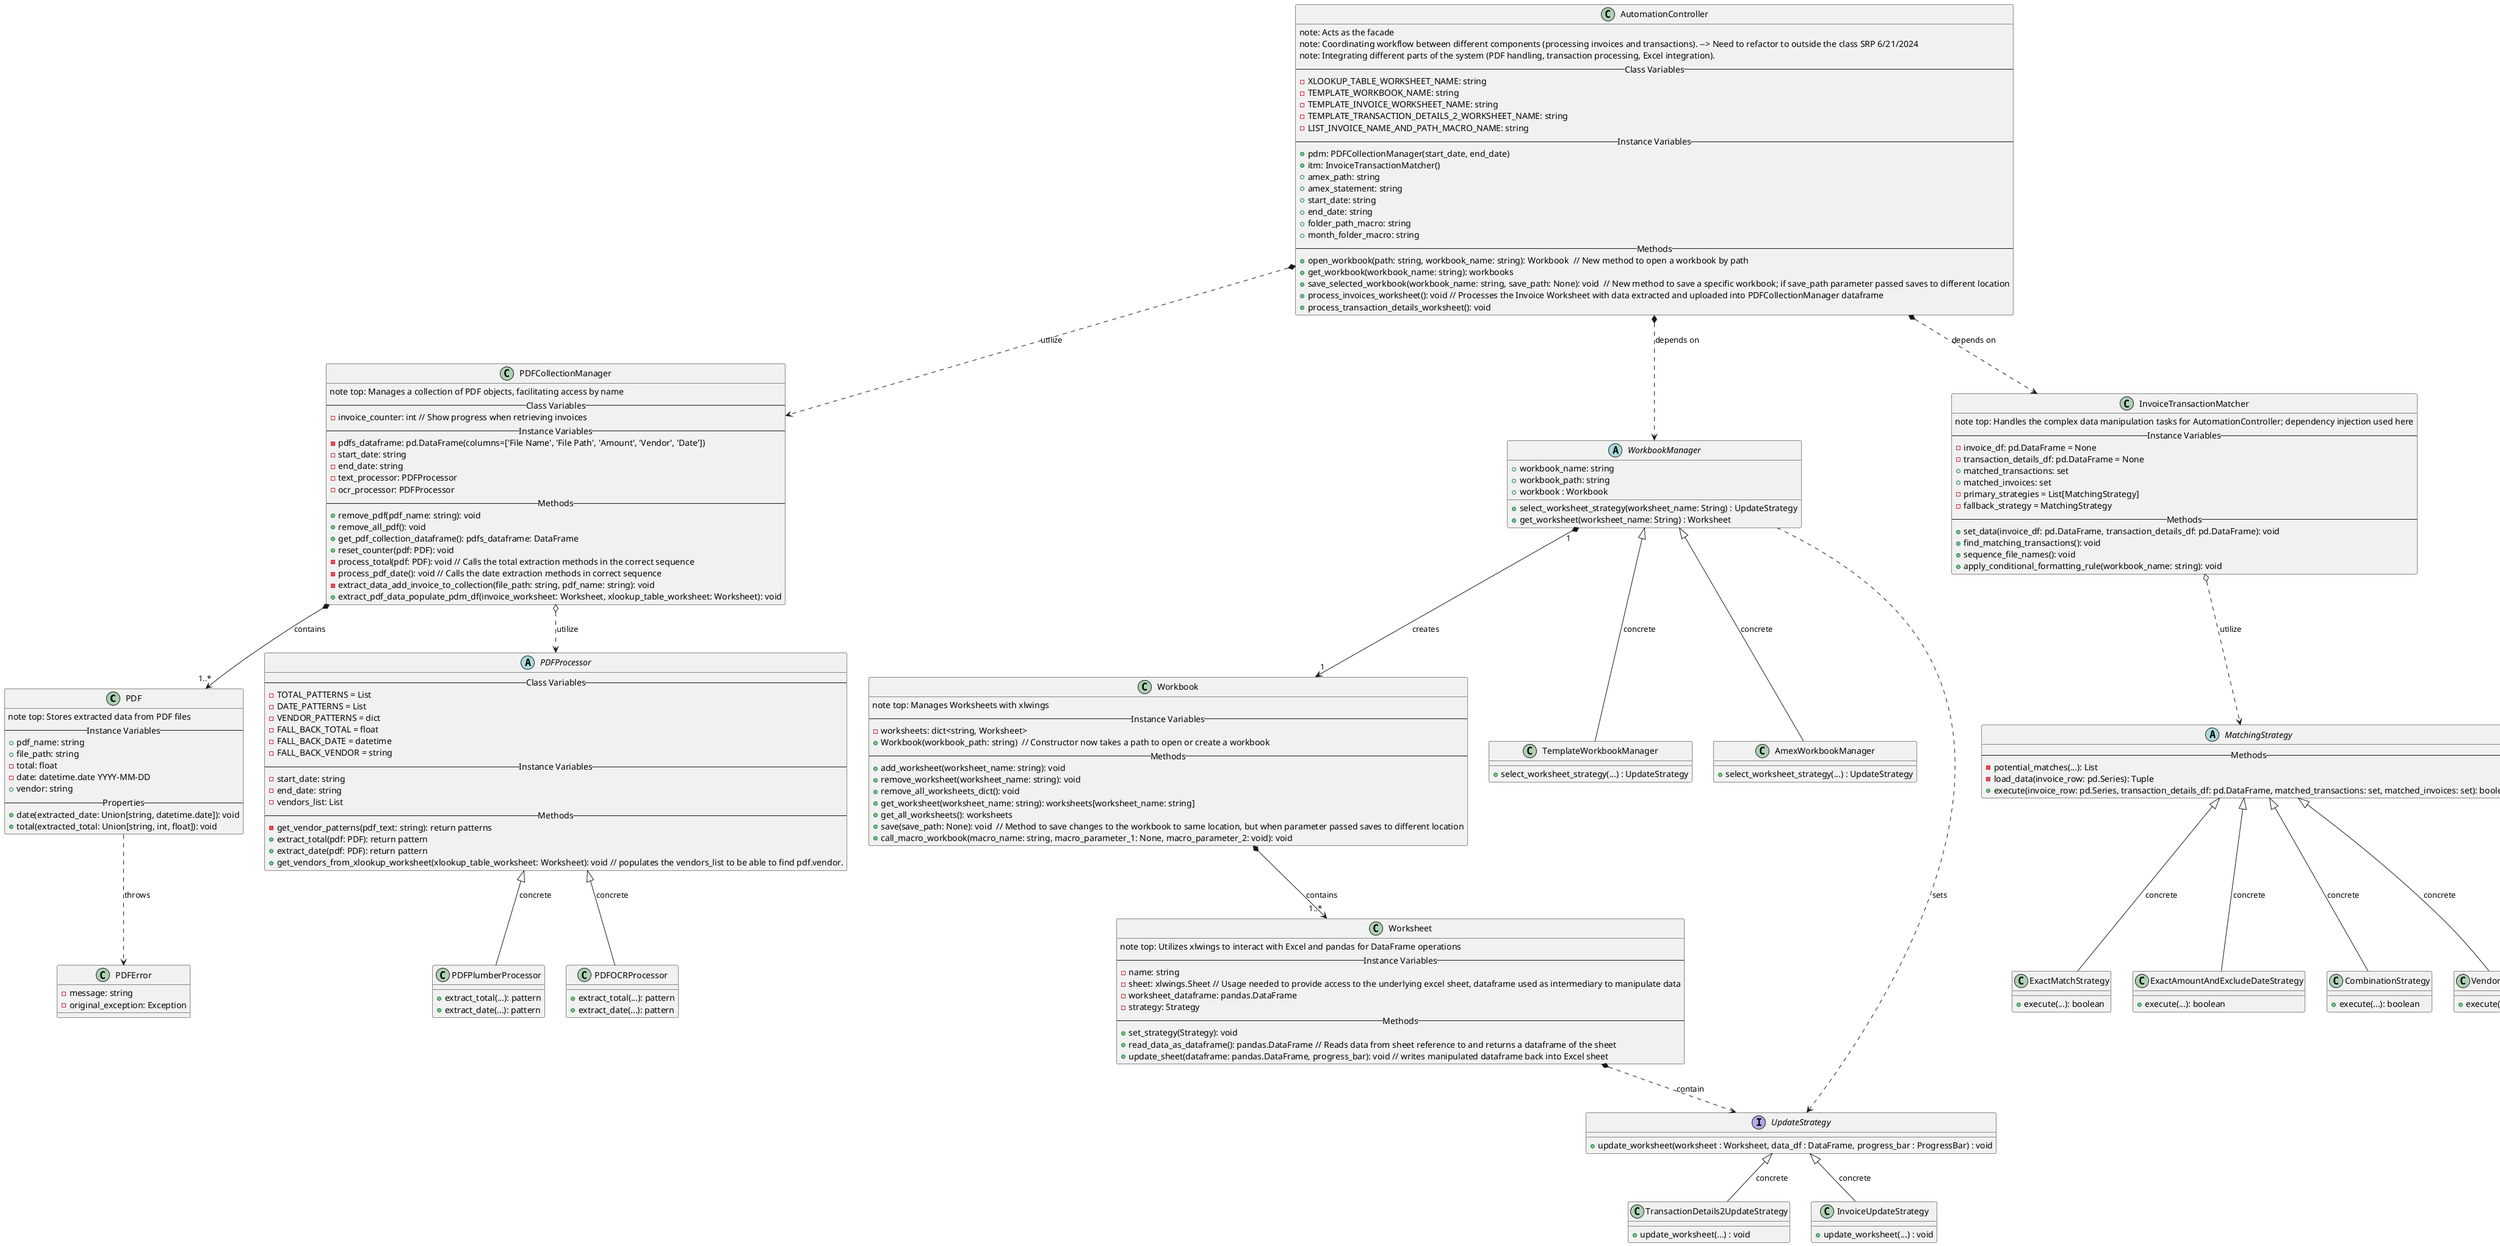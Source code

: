@startuml
'https://plantuml.com/class-diagram

class PDF {
    note top: Stores extracted data from PDF files
    -- Instance Variables --
    + pdf_name: string
    + file_path: string
    - total: float
    - date: datetime.date YYYY-MM-DD
    + vendor: string
    -- Properties--
    + date(extracted_date: Union[string, datetime.date]): void
    + total(extracted_total: Union[string, int, float]): void
}

class PDFError {
    -message: string
    -original_exception: Exception
}

class PDFCollectionManager {
    note top: Manages a collection of PDF objects, facilitating access by name
    -- Class Variables --
    - invoice_counter: int // Show progress when retrieving invoices
    -- Instance Variables --
    - pdfs_dataframe: pd.DataFrame(columns=['File Name', 'File Path', 'Amount', 'Vendor', 'Date'])
    - start_date: string
    - end_date: string
    - text_processor: PDFProcessor
    - ocr_processor: PDFProcessor
    -- Methods --
    + remove_pdf(pdf_name: string): void
    + remove_all_pdf(): void
    + get_pdf_collection_dataframe(): pdfs_dataframe: DataFrame
    + reset_counter(pdf: PDF): void
    - process_total(pdf: PDF): void // Calls the total extraction methods in the correct sequence
    - process_pdf_date(): void // Calls the date extraction methods in correct sequence
    - extract_data_add_invoice_to_collection(file_path: string, pdf_name: string): void
    + extract_pdf_data_populate_pdm_df(invoice_worksheet: Worksheet, xlookup_table_worksheet: Worksheet): void
}

abstract PDFProcessor {
    -- Class Variables --
    - TOTAL_PATTERNS = List
    - DATE_PATTERNS = List
    - VENDOR_PATTERNS = dict
    - FALL_BACK_TOTAL = float
    - FALL_BACK_DATE = datetime
    - FALL_BACK_VENDOR = string
    -- Instance Variables --
    - start_date: string
    - end_date: string
    - vendors_list: List
    -- Methods --
    - get_vendor_patterns(pdf_text: string): return patterns
    + extract_total(pdf: PDF): return pattern
    + extract_date(pdf: PDF): return pattern
    + get_vendors_from_xlookup_worksheet(xlookup_table_worksheet: Worksheet): void // populates the vendors_list to be able to find pdf.vendor.
}

class PDFPlumberProcessor {
    + extract_total(...): pattern
    + extract_date(...): pattern
}

class PDFOCRProcessor {
    + extract_total(...): pattern
    + extract_date(...): pattern
}

class Worksheet {
    note top: Utilizes xlwings to interact with Excel and pandas for DataFrame operations
    -- Instance Variables --
    - name: string
    - sheet: xlwings.Sheet // Usage needed to provide access to the underlying excel sheet, dataframe used as intermediary to manipulate data
    - worksheet_dataframe: pandas.DataFrame
    - strategy: Strategy
    -- Methods --
    + set_strategy(Strategy): void
    + read_data_as_dataframe(): pandas.DataFrame // Reads data from sheet reference to and returns a dataframe of the sheet
    + update_sheet(dataframe: pandas.DataFrame, progress_bar): void // writes manipulated dataframe back into Excel sheet
}

class Workbook {
    note top: Manages Worksheets with xlwings
    -- Instance Variables --
    - worksheets: dict<string, Worksheet>
    + Workbook(workbook_path: string)  // Constructor now takes a path to open or create a workbook
    -- Methods --
    + add_worksheet(worksheet_name: string): void
    + remove_worksheet(worksheet_name: string): void
    + remove_all_worksheets_dict(): void
    + get_worksheet(worksheet_name: string): worksheets[worksheet_name: string]
    + get_all_worksheets(): worksheets
    + save(save_path: None): void  // Method to save changes to the workbook to same location, but when parameter passed saves to different location
    + call_macro_workbook(macro_name: string, macro_parameter_1: None, macro_parameter_2: void): void
}

abstract class WorkbookManager {
    + workbook_name: string
    + workbook_path: string
    + workbook : Workbook
    + select_worksheet_strategy(worksheet_name: String) : UpdateStrategy
    + get_worksheet(worksheet_name: String) : Worksheet
}

class TemplateWorkbookManager{
    + select_worksheet_strategy(...) : UpdateStrategy
}

class AmexWorkbookManager{
    + select_worksheet_strategy(...) : UpdateStrategy
}

interface UpdateStrategy {
    + update_worksheet(worksheet : Worksheet, data_df : DataFrame, progress_bar : ProgressBar) : void
}

class TransactionDetails2UpdateStrategy{
    + update_worksheet(...) : void
}

class InvoiceUpdateStrategy{
    + update_worksheet(...) : void
}


class InvoiceTransactionMatcher {
    note top: Handles the complex data manipulation tasks for AutomationController; dependency injection used here
   -- Instance Variables --
   - invoice_df: pd.DataFrame = None
   - transaction_details_df: pd.DataFrame = None
   + matched_transactions: set
   + matched_invoices: set
   - primary_strategies = List[MatchingStrategy]
   - fallback_strategy = MatchingStrategy
   -- Methods --
   + set_data(invoice_df: pd.DataFrame, transaction_details_df: pd.DataFrame): void
   + find_matching_transactions(): void
   + sequence_file_names(): void
   + apply_conditional_formatting_rule(workbook_name: string): void
}

abstract MatchingStrategy {
    -- Methods --
    - potential_matches(...): List
    - load_data(invoice_row: pd.Series): Tuple
    + execute(invoice_row: pd.Series, transaction_details_df: pd.DataFrame, matched_transactions: set, matched_invoices: set): boolean
}

class ExactMatchStrategy {
    + execute(...): boolean
}

class ExactAmountAndExcludeDateStrategy {
    + execute(...): boolean
}

class CombinationStrategy {
    + execute(...): boolean
}

class VendorOnlyStrategy {
    + execute(...): boolean
}

class AutomationController {
    note: Acts as the facade
    note: Coordinating workflow between different components (processing invoices and transactions). --> Need to refactor to outside the class SRP 6/21/2024
    note: Integrating different parts of the system (PDF handling, transaction processing, Excel integration).
    -- Class Variables --
    - XLOOKUP_TABLE_WORKSHEET_NAME: string
    - TEMPLATE_WORKBOOK_NAME: string
    - TEMPLATE_INVOICE_WORKSHEET_NAME: string
    - TEMPLATE_TRANSACTION_DETAILS_2_WORKSHEET_NAME: string
    - LIST_INVOICE_NAME_AND_PATH_MACRO_NAME: string
    -- Instance Variables --
'    + workbooks_dict: dict<string, Workbook>
    + pdm: PDFCollectionManager(start_date, end_date)
    + itm: InvoiceTransactionMatcher()
    + amex_path: string
    + amex_statement: string
    + start_date: string
    + end_date: string
    + folder_path_macro: string
    + month_folder_macro: string
    -- Methods --
    + open_workbook(path: string, workbook_name: string): Workbook  // New method to open a workbook by path
    + get_workbook(workbook_name: string): workbooks
    + save_selected_workbook(workbook_name: string, save_path: None): void  // New method to save a specific workbook; if save_path parameter passed saves to different location
    + process_invoices_worksheet(): void // Processes the Invoice Worksheet with data extracted and uploaded into PDFCollectionManager dataframe
    + process_transaction_details_worksheet(): void
}

Workbook *--> "1..*" Worksheet : contains

PDF ..> PDFError : throws

PDFCollectionManager *--> "1..*" PDF : contains
PDFCollectionManager o..> PDFProcessor : utilize

AutomationController *..> InvoiceTransactionMatcher : depends on
AutomationController *..> WorkbookManager : depends on
AutomationController *..> PDFCollectionManager : utilize

MatchingStrategy <|-- ExactMatchStrategy : concrete
MatchingStrategy <|-- ExactAmountAndExcludeDateStrategy : concrete
MatchingStrategy <|-- CombinationStrategy : concrete
MatchingStrategy <|-- VendorOnlyStrategy : concrete

InvoiceTransactionMatcher o..> MatchingStrategy : utilize

UpdateStrategy <|-- TransactionDetails2UpdateStrategy : concrete
UpdateStrategy <|-- InvoiceUpdateStrategy : concrete

Worksheet *..> UpdateStrategy : contain

WorkbookManager <|-- TemplateWorkbookManager : concrete
WorkbookManager <|-- AmexWorkbookManager  : concrete

WorkbookManager "1" *--> "1" Workbook : creates
WorkbookManager ..> UpdateStrategy : sets

PDFProcessor <|-- PDFPlumberProcessor : concrete
PDFProcessor <|-- PDFOCRProcessor : concrete

@enduml
